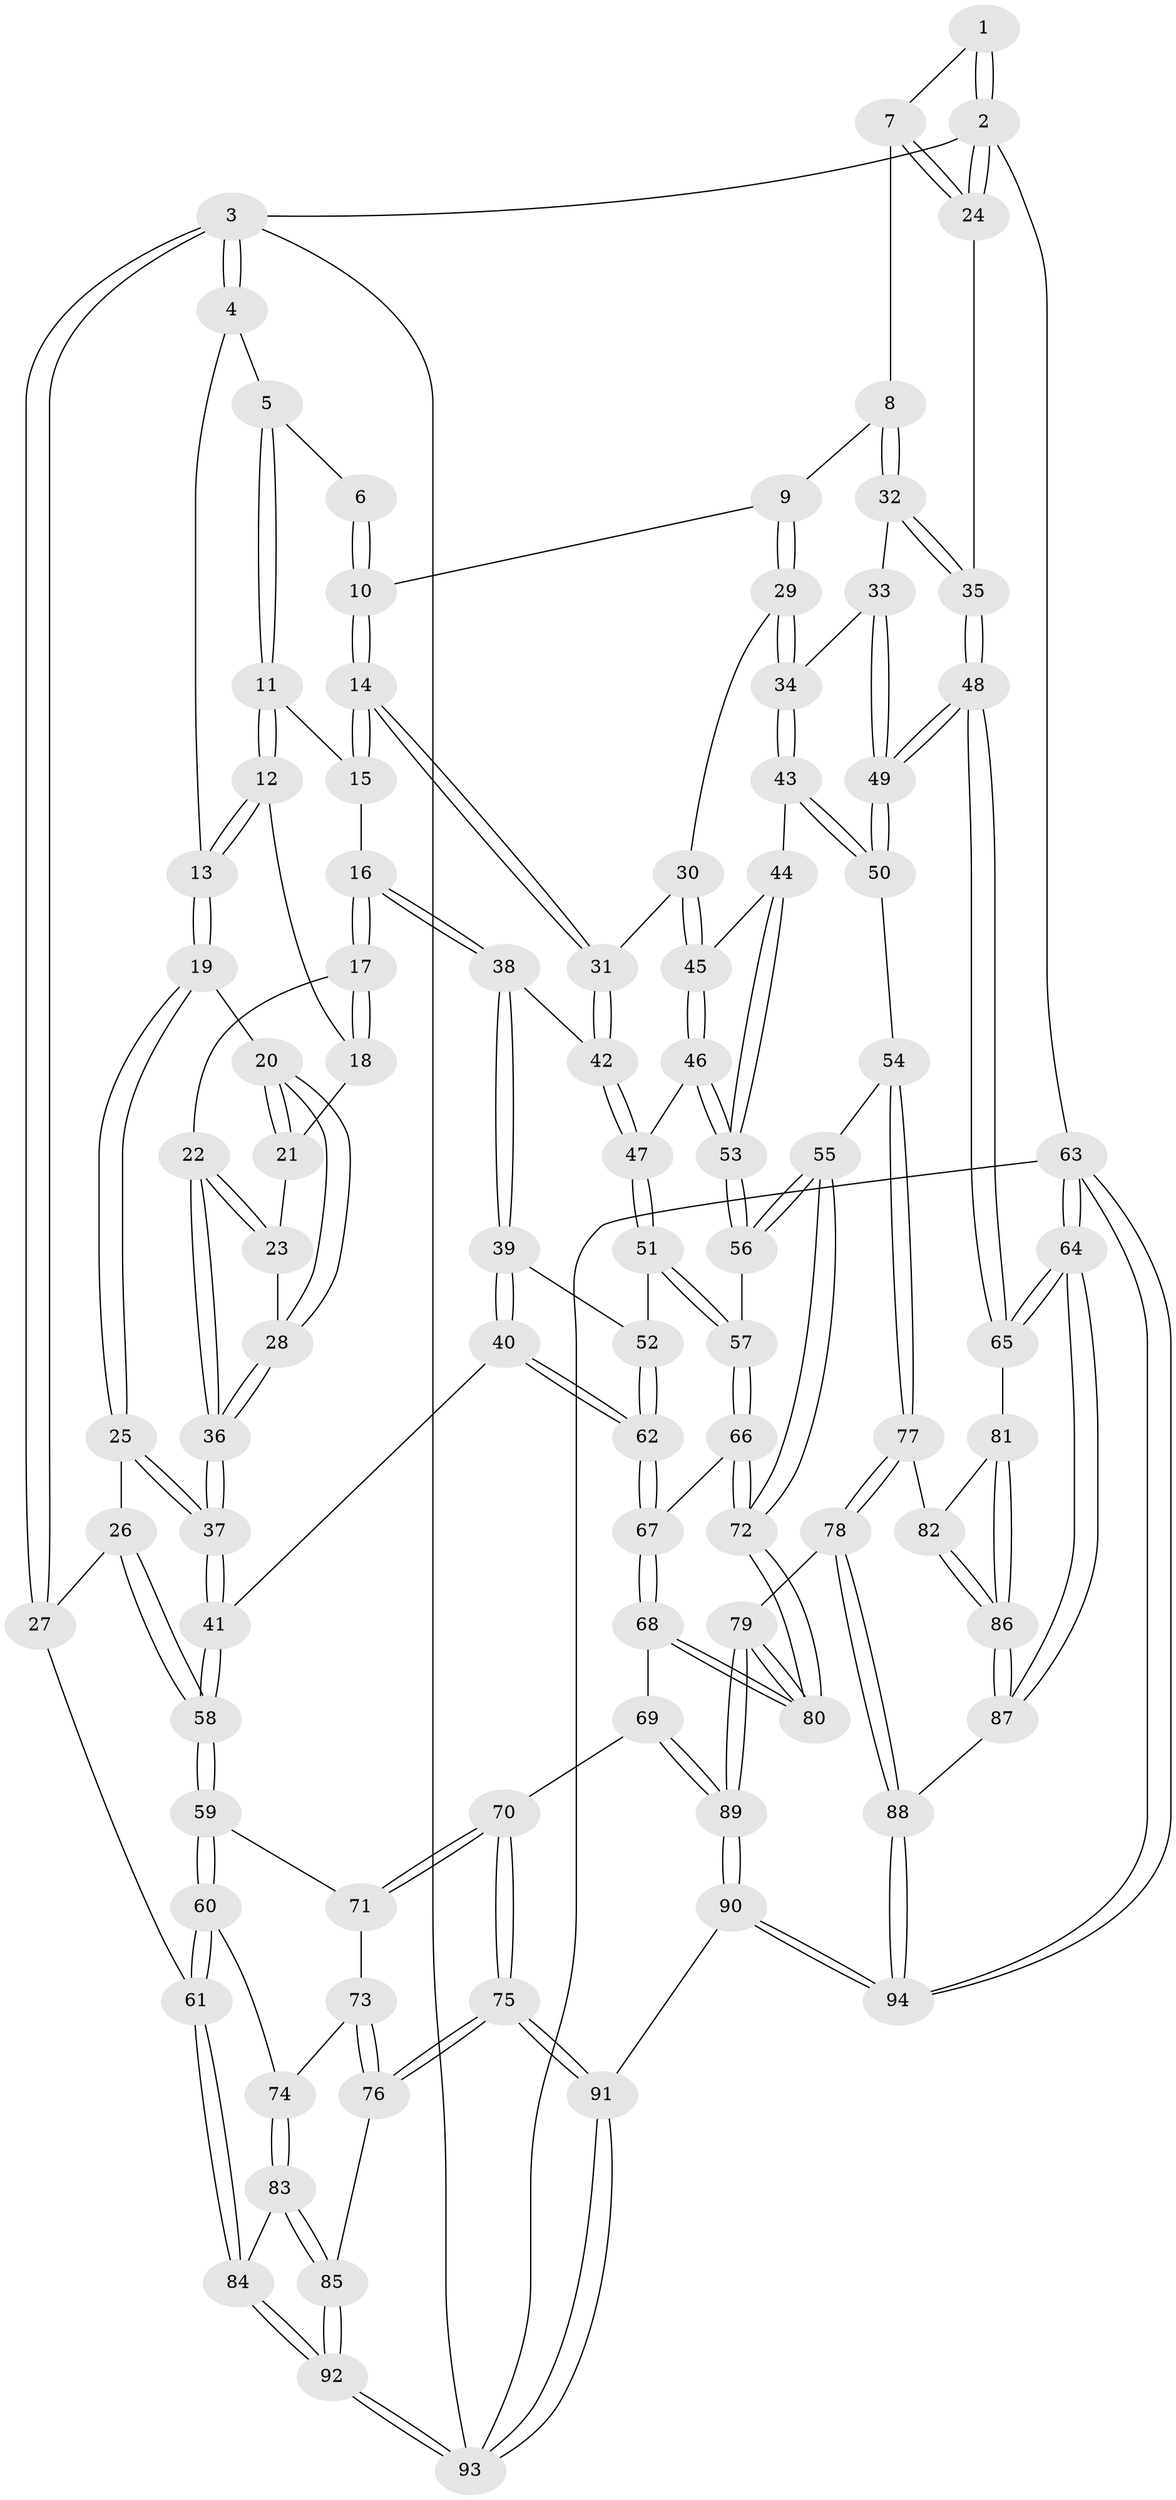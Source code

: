 // Generated by graph-tools (version 1.1) at 2025/27/03/09/25 03:27:13]
// undirected, 94 vertices, 232 edges
graph export_dot {
graph [start="1"]
  node [color=gray90,style=filled];
  1 [pos="+0.9360781646002179+0"];
  2 [pos="+1+0"];
  3 [pos="+0+0"];
  4 [pos="+0.09047789200864464+0"];
  5 [pos="+0.3773447793606626+0"];
  6 [pos="+0.6463500184845005+0"];
  7 [pos="+0.8952510684937446+0.10696846374574043"];
  8 [pos="+0.8510824677520584+0.16232198326703973"];
  9 [pos="+0.8299773907443977+0.16308281004371777"];
  10 [pos="+0.6731912104693656+0.07576289441109192"];
  11 [pos="+0.35437665613021135+0"];
  12 [pos="+0.3021647168602696+0.047111385652201035"];
  13 [pos="+0.10579242901943779+0.11026965095046706"];
  14 [pos="+0.5794743909436737+0.22310669244685466"];
  15 [pos="+0.3717175137260391+0.017102922878174883"];
  16 [pos="+0.39675403740670145+0.2453904061331693"];
  17 [pos="+0.3236793377435783+0.22112478583282702"];
  18 [pos="+0.28739316541394655+0.09867849264858765"];
  19 [pos="+0.07548378426536863+0.15455341992434757"];
  20 [pos="+0.12558696850933065+0.19761728360574293"];
  21 [pos="+0.28345000980576984+0.10491562946615177"];
  22 [pos="+0.2603068084793018+0.24673288432495288"];
  23 [pos="+0.24848103372001537+0.18115667037198582"];
  24 [pos="+1+0.16565801056366147"];
  25 [pos="+0+0.19938897426891944"];
  26 [pos="+0+0.19929794806856152"];
  27 [pos="+0+0.1976098163846286"];
  28 [pos="+0.12691141722992919+0.19911019666715726"];
  29 [pos="+0.7618129957253447+0.2675311084111092"];
  30 [pos="+0.7463311447543797+0.2736848509608741"];
  31 [pos="+0.5792269879668984+0.2249291708374803"];
  32 [pos="+0.9249711922086962+0.2612387473811266"];
  33 [pos="+0.8943605553232736+0.30976261339330635"];
  34 [pos="+0.8583013170323757+0.3503834105538487"];
  35 [pos="+1+0.27559635718519254"];
  36 [pos="+0.20237764776172062+0.35306464634419915"];
  37 [pos="+0.2043771087415773+0.3850974277246597"];
  38 [pos="+0.45730336544606376+0.3267908097838669"];
  39 [pos="+0.44094457394431796+0.34648578023362175"];
  40 [pos="+0.22985384322476218+0.4390902217681803"];
  41 [pos="+0.22488334081366632+0.4384878453666417"];
  42 [pos="+0.5399025059548108+0.29516638764187453"];
  43 [pos="+0.8442485943267213+0.4030111694771295"];
  44 [pos="+0.8388543703579165+0.4027280365139325"];
  45 [pos="+0.7309463351711152+0.37094957547145313"];
  46 [pos="+0.6467191548105636+0.40762228350907853"];
  47 [pos="+0.6295677481130647+0.3944408296165896"];
  48 [pos="+1+0.5335151867511746"];
  49 [pos="+1+0.52236850013263"];
  50 [pos="+0.9035854542629209+0.5076099062731791"];
  51 [pos="+0.5148583493940467+0.5164823120857557"];
  52 [pos="+0.48395804645257245+0.48429090904260336"];
  53 [pos="+0.6735434447568802+0.49969285391217944"];
  54 [pos="+0.7949759800755198+0.5978821541517918"];
  55 [pos="+0.7189348903562962+0.5664682913527676"];
  56 [pos="+0.6744582400197963+0.513600884581295"];
  57 [pos="+0.5377930534146383+0.5595948574828272"];
  58 [pos="+0.16576643191038193+0.4899682416609388"];
  59 [pos="+0.16439417779635482+0.4915708288456696"];
  60 [pos="+0+0.5493876949194688"];
  61 [pos="+0+0.5615244303216327"];
  62 [pos="+0.35705233933868624+0.5786565594707569"];
  63 [pos="+1+1"];
  64 [pos="+1+0.946096403248886"];
  65 [pos="+1+0.5679078637820199"];
  66 [pos="+0.5113613772138386+0.6368056836402982"];
  67 [pos="+0.36521172765298887+0.5962990460896233"];
  68 [pos="+0.32473635254955074+0.7030158237037013"];
  69 [pos="+0.30609699584322214+0.7248491948352191"];
  70 [pos="+0.28877404915834437+0.7322162668842647"];
  71 [pos="+0.16556486117584152+0.5734758929816044"];
  72 [pos="+0.5528414052067768+0.7343462472618455"];
  73 [pos="+0.1609260287528818+0.5845375498968468"];
  74 [pos="+0.09388791201451599+0.6864390216979781"];
  75 [pos="+0.21409835134401467+0.8218840805696255"];
  76 [pos="+0.19159436388028223+0.8190707288598943"];
  77 [pos="+0.8049129501160284+0.6846652903677614"];
  78 [pos="+0.6986276011036032+0.7614489254922958"];
  79 [pos="+0.557572870046601+0.7543012179100292"];
  80 [pos="+0.5529532152128542+0.7367146380171751"];
  81 [pos="+1+0.636257720291835"];
  82 [pos="+0.8217651672848956+0.6996587769823135"];
  83 [pos="+0.08672420608016822+0.7241067300760445"];
  84 [pos="+0+0.5998787129276056"];
  85 [pos="+0.11090207521847213+0.8214642822134963"];
  86 [pos="+0.8783833739897368+0.7848365242609985"];
  87 [pos="+0.8917309125364127+0.8372053439137142"];
  88 [pos="+0.7859341270298932+0.9487989271329604"];
  89 [pos="+0.5079053646060622+0.8855945044878532"];
  90 [pos="+0.489449624517041+1"];
  91 [pos="+0.40489365189525645+1"];
  92 [pos="+0+1"];
  93 [pos="+0+1"];
  94 [pos="+0.7078220530316243+1"];
  1 -- 2;
  1 -- 2;
  1 -- 7;
  2 -- 3;
  2 -- 24;
  2 -- 24;
  2 -- 63;
  3 -- 4;
  3 -- 4;
  3 -- 27;
  3 -- 27;
  3 -- 93;
  4 -- 5;
  4 -- 13;
  5 -- 6;
  5 -- 11;
  5 -- 11;
  6 -- 10;
  6 -- 10;
  7 -- 8;
  7 -- 24;
  7 -- 24;
  8 -- 9;
  8 -- 32;
  8 -- 32;
  9 -- 10;
  9 -- 29;
  9 -- 29;
  10 -- 14;
  10 -- 14;
  11 -- 12;
  11 -- 12;
  11 -- 15;
  12 -- 13;
  12 -- 13;
  12 -- 18;
  13 -- 19;
  13 -- 19;
  14 -- 15;
  14 -- 15;
  14 -- 31;
  14 -- 31;
  15 -- 16;
  16 -- 17;
  16 -- 17;
  16 -- 38;
  16 -- 38;
  17 -- 18;
  17 -- 18;
  17 -- 22;
  18 -- 21;
  19 -- 20;
  19 -- 25;
  19 -- 25;
  20 -- 21;
  20 -- 21;
  20 -- 28;
  20 -- 28;
  21 -- 23;
  22 -- 23;
  22 -- 23;
  22 -- 36;
  22 -- 36;
  23 -- 28;
  24 -- 35;
  25 -- 26;
  25 -- 37;
  25 -- 37;
  26 -- 27;
  26 -- 58;
  26 -- 58;
  27 -- 61;
  28 -- 36;
  28 -- 36;
  29 -- 30;
  29 -- 34;
  29 -- 34;
  30 -- 31;
  30 -- 45;
  30 -- 45;
  31 -- 42;
  31 -- 42;
  32 -- 33;
  32 -- 35;
  32 -- 35;
  33 -- 34;
  33 -- 49;
  33 -- 49;
  34 -- 43;
  34 -- 43;
  35 -- 48;
  35 -- 48;
  36 -- 37;
  36 -- 37;
  37 -- 41;
  37 -- 41;
  38 -- 39;
  38 -- 39;
  38 -- 42;
  39 -- 40;
  39 -- 40;
  39 -- 52;
  40 -- 41;
  40 -- 62;
  40 -- 62;
  41 -- 58;
  41 -- 58;
  42 -- 47;
  42 -- 47;
  43 -- 44;
  43 -- 50;
  43 -- 50;
  44 -- 45;
  44 -- 53;
  44 -- 53;
  45 -- 46;
  45 -- 46;
  46 -- 47;
  46 -- 53;
  46 -- 53;
  47 -- 51;
  47 -- 51;
  48 -- 49;
  48 -- 49;
  48 -- 65;
  48 -- 65;
  49 -- 50;
  49 -- 50;
  50 -- 54;
  51 -- 52;
  51 -- 57;
  51 -- 57;
  52 -- 62;
  52 -- 62;
  53 -- 56;
  53 -- 56;
  54 -- 55;
  54 -- 77;
  54 -- 77;
  55 -- 56;
  55 -- 56;
  55 -- 72;
  55 -- 72;
  56 -- 57;
  57 -- 66;
  57 -- 66;
  58 -- 59;
  58 -- 59;
  59 -- 60;
  59 -- 60;
  59 -- 71;
  60 -- 61;
  60 -- 61;
  60 -- 74;
  61 -- 84;
  61 -- 84;
  62 -- 67;
  62 -- 67;
  63 -- 64;
  63 -- 64;
  63 -- 94;
  63 -- 94;
  63 -- 93;
  64 -- 65;
  64 -- 65;
  64 -- 87;
  64 -- 87;
  65 -- 81;
  66 -- 67;
  66 -- 72;
  66 -- 72;
  67 -- 68;
  67 -- 68;
  68 -- 69;
  68 -- 80;
  68 -- 80;
  69 -- 70;
  69 -- 89;
  69 -- 89;
  70 -- 71;
  70 -- 71;
  70 -- 75;
  70 -- 75;
  71 -- 73;
  72 -- 80;
  72 -- 80;
  73 -- 74;
  73 -- 76;
  73 -- 76;
  74 -- 83;
  74 -- 83;
  75 -- 76;
  75 -- 76;
  75 -- 91;
  75 -- 91;
  76 -- 85;
  77 -- 78;
  77 -- 78;
  77 -- 82;
  78 -- 79;
  78 -- 88;
  78 -- 88;
  79 -- 80;
  79 -- 80;
  79 -- 89;
  79 -- 89;
  81 -- 82;
  81 -- 86;
  81 -- 86;
  82 -- 86;
  82 -- 86;
  83 -- 84;
  83 -- 85;
  83 -- 85;
  84 -- 92;
  84 -- 92;
  85 -- 92;
  85 -- 92;
  86 -- 87;
  86 -- 87;
  87 -- 88;
  88 -- 94;
  88 -- 94;
  89 -- 90;
  89 -- 90;
  90 -- 91;
  90 -- 94;
  90 -- 94;
  91 -- 93;
  91 -- 93;
  92 -- 93;
  92 -- 93;
}
